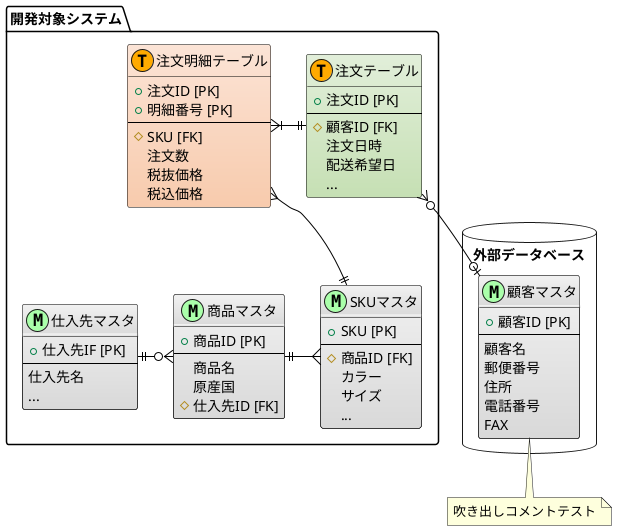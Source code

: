 @startuml

/'
  コメント
'/
!define MAIN_ENTITY #E2EFDA-C6E0B4
!define MAIN_ENTITY_2 #FCE4D6-F8CBAD

!define METAL #f2f2f2-d9d9d9
!define MASTER_MARK_COLOR aaffaa
!define TRANSACTION_MARK_COLOR #ffaa00

skinparam class {
  BackgroundColor METAL
  BorderColor Black
  ArrowColor Black
}

package "外部データベース" as ext <<Database>> {
  entity "顧客マスタ" as customer <<M,MASTER_MARK_COLOR>> {
    + 顧客ID [PK]
    --
    顧客名
    郵便番号
    住所
    電話番号
    FAX
  }
}

package "開発対象システム" as target_system {
  entity "注文テーブル" as order <<T,TRANSACTION_MARK_COLOR>> MAIN_ENTITY {
    + 注文ID [PK]
    --
    # 顧客ID [FK]
    注文日時
    配送希望日
    ...
  }

  entity "注文明細テーブル" as order_detail <<T,TRANSACTION_MARK_COLOR>> MAIN_ENTITY_2 {
    + 注文ID [PK]
    + 明細番号 [PK]
    --
    # SKU [FK]
    注文数
    税抜価格
    税込価格
  }

  entity "SKUマスタ" as sku <<M,MASTER_MARK_COLOR>> {
    + SKU [PK]
    --
    # 商品ID [FK]
    カラー
    サイズ
    ...
  }

  entity "商品マスタ" as product <<M,MASTER_MARK_COLOR>> {
    + 商品ID [PK]
    --
    商品名
    原産国
    # 仕入先ID [FK]
  }

  entity "仕入先マスタ" as vendor <<M,MASTER_MARK_COLOR>> {
    + 仕入先IF [PK]
    --
    仕入先名
    ...
  }
}

customer |o-up-o{ order
order ||-ri-|{ order_detail
order_detail }-do-|| sku
sku }-le-|| product
product }o-le-|| vendor

note bottom of customer: 吹き出しコメントテスト

@enduml
